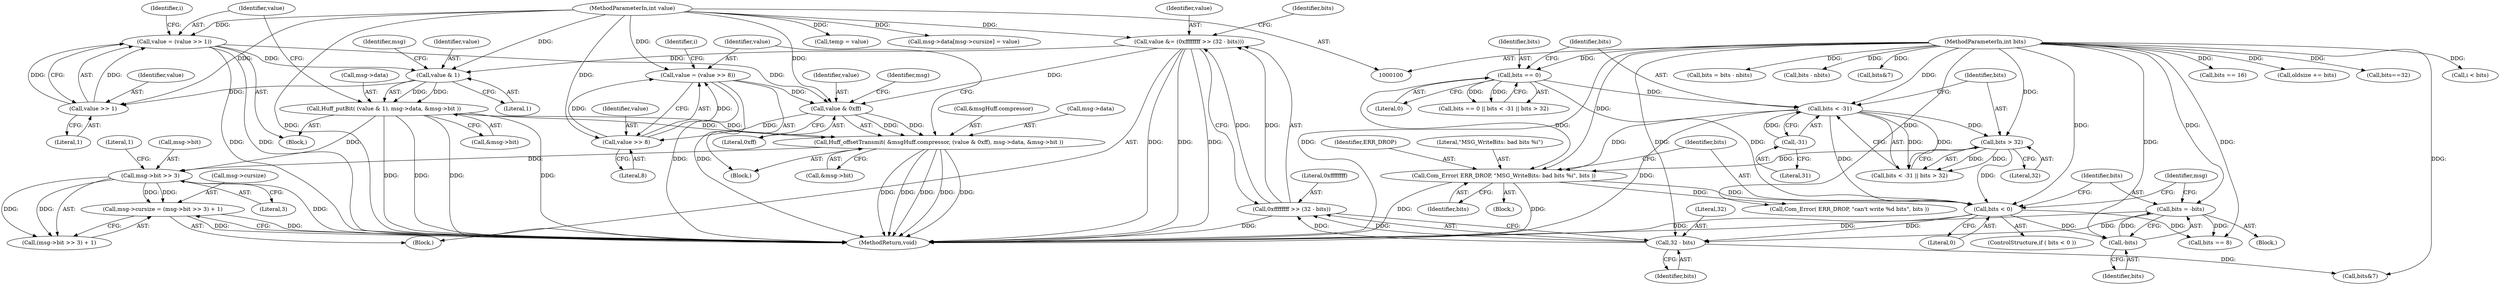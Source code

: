 digraph "0_ioq3_d2b1d124d4055c2fcbe5126863487c52fd58cca1_5@pointer" {
"1000331" [label="(Call,msg->cursize = (msg->bit >> 3) + 1)"];
"1000336" [label="(Call,msg->bit >> 3)"];
"1000311" [label="(Call,Huff_offsetTransmit( &msgHuff.compressor, (value & 0xff), msg->data, &msg->bit ))"];
"1000316" [label="(Call,value & 0xff)"];
"1000287" [label="(Call,value = (value >> 1))"];
"1000289" [label="(Call,value >> 1)"];
"1000277" [label="(Call,value & 1)"];
"1000248" [label="(Call,value &= (0xffffffff >> (32 - bits)))"];
"1000102" [label="(MethodParameterIn,int value)"];
"1000250" [label="(Call,0xffffffff >> (32 - bits))"];
"1000252" [label="(Call,32 - bits)"];
"1000149" [label="(Call,bits = -bits)"];
"1000151" [label="(Call,-bits)"];
"1000145" [label="(Call,bits < 0)"];
"1000132" [label="(Call,bits < -31)"];
"1000128" [label="(Call,bits == 0)"];
"1000103" [label="(MethodParameterIn,int bits)"];
"1000134" [label="(Call,-31)"];
"1000140" [label="(Call,Com_Error( ERR_DROP, \"MSG_WriteBits: bad bits %i\", bits ))"];
"1000136" [label="(Call,bits > 32)"];
"1000326" [label="(Call,value = (value >> 8))"];
"1000328" [label="(Call,value >> 8)"];
"1000276" [label="(Call,Huff_putBit( (value & 1), msg->data, &msg->bit ))"];
"1000141" [label="(Identifier,ERR_DROP)"];
"1000287" [label="(Call,value = (value >> 1))"];
"1000129" [label="(Identifier,bits)"];
"1000277" [label="(Call,value & 1)"];
"1000184" [label="(Call,bits == 16)"];
"1000330" [label="(Literal,8)"];
"1000327" [label="(Identifier,value)"];
"1000152" [label="(Identifier,bits)"];
"1000254" [label="(Identifier,bits)"];
"1000139" [label="(Block,)"];
"1000159" [label="(Call,bits == 8)"];
"1000242" [label="(Call,Com_Error( ERR_DROP, \"can't write %d bits\", bits ))"];
"1000335" [label="(Call,(msg->bit >> 3) + 1)"];
"1000336" [label="(Call,msg->bit >> 3)"];
"1000341" [label="(Literal,1)"];
"1000106" [label="(Call,oldsize += bits)"];
"1000328" [label="(Call,value >> 8)"];
"1000138" [label="(Literal,32)"];
"1000326" [label="(Call,value = (value >> 8))"];
"1000140" [label="(Call,Com_Error( ERR_DROP, \"MSG_WriteBits: bad bits %i\", bits ))"];
"1000215" [label="(Call,bits==32)"];
"1000103" [label="(MethodParameterIn,int bits)"];
"1000320" [label="(Identifier,msg)"];
"1000281" [label="(Identifier,msg)"];
"1000251" [label="(Literal,0xffffffff)"];
"1000274" [label="(Identifier,i)"];
"1000248" [label="(Call,value &= (0xffffffff >> (32 - bits)))"];
"1000137" [label="(Identifier,bits)"];
"1000288" [label="(Identifier,value)"];
"1000318" [label="(Literal,0xff)"];
"1000147" [label="(Literal,0)"];
"1000146" [label="(Identifier,bits)"];
"1000127" [label="(Call,bits == 0 || bits < -31 || bits > 32)"];
"1000342" [label="(MethodReturn,void)"];
"1000311" [label="(Call,Huff_offsetTransmit( &msgHuff.compressor, (value & 0xff), msg->data, &msg->bit ))"];
"1000304" [label="(Call,i < bits)"];
"1000292" [label="(Call,bits = bits - nbits)"];
"1000275" [label="(Block,)"];
"1000143" [label="(Identifier,bits)"];
"1000331" [label="(Call,msg->cursize = (msg->bit >> 3) + 1)"];
"1000337" [label="(Call,msg->bit)"];
"1000128" [label="(Call,bits == 0)"];
"1000134" [label="(Call,-31)"];
"1000322" [label="(Call,&msg->bit)"];
"1000280" [label="(Call,msg->data)"];
"1000290" [label="(Identifier,value)"];
"1000144" [label="(ControlStructure,if ( bits < 0 ))"];
"1000150" [label="(Identifier,bits)"];
"1000316" [label="(Call,value & 0xff)"];
"1000252" [label="(Call,32 - bits)"];
"1000283" [label="(Call,&msg->bit)"];
"1000289" [label="(Call,value >> 1)"];
"1000151" [label="(Call,-bits)"];
"1000294" [label="(Call,bits - nbits)"];
"1000340" [label="(Literal,3)"];
"1000332" [label="(Call,msg->cursize)"];
"1000257" [label="(Identifier,bits)"];
"1000249" [label="(Identifier,value)"];
"1000131" [label="(Call,bits < -31 || bits > 32)"];
"1000132" [label="(Call,bits < -31)"];
"1000278" [label="(Identifier,value)"];
"1000148" [label="(Block,)"];
"1000279" [label="(Literal,1)"];
"1000256" [label="(Call,bits&7)"];
"1000145" [label="(Call,bits < 0)"];
"1000142" [label="(Literal,\"MSG_WriteBits: bad bits %i\")"];
"1000135" [label="(Literal,31)"];
"1000130" [label="(Literal,0)"];
"1000312" [label="(Call,&msgHuff.compressor)"];
"1000250" [label="(Call,0xffffffff >> (32 - bits))"];
"1000308" [label="(Identifier,i)"];
"1000149" [label="(Call,bits = -bits)"];
"1000102" [label="(MethodParameterIn,int value)"];
"1000253" [label="(Literal,32)"];
"1000291" [label="(Literal,1)"];
"1000317" [label="(Identifier,value)"];
"1000329" [label="(Identifier,value)"];
"1000189" [label="(Call,temp = value)"];
"1000276" [label="(Call,Huff_putBit( (value & 1), msg->data, &msg->bit ))"];
"1000163" [label="(Call,msg->data[msg->cursize] = value)"];
"1000310" [label="(Block,)"];
"1000136" [label="(Call,bits > 32)"];
"1000247" [label="(Block,)"];
"1000155" [label="(Identifier,msg)"];
"1000319" [label="(Call,msg->data)"];
"1000133" [label="(Identifier,bits)"];
"1000263" [label="(Call,bits&7)"];
"1000331" -> "1000247"  [label="AST: "];
"1000331" -> "1000335"  [label="CFG: "];
"1000332" -> "1000331"  [label="AST: "];
"1000335" -> "1000331"  [label="AST: "];
"1000342" -> "1000331"  [label="CFG: "];
"1000331" -> "1000342"  [label="DDG: "];
"1000331" -> "1000342"  [label="DDG: "];
"1000336" -> "1000331"  [label="DDG: "];
"1000336" -> "1000331"  [label="DDG: "];
"1000336" -> "1000335"  [label="AST: "];
"1000336" -> "1000340"  [label="CFG: "];
"1000337" -> "1000336"  [label="AST: "];
"1000340" -> "1000336"  [label="AST: "];
"1000341" -> "1000336"  [label="CFG: "];
"1000336" -> "1000342"  [label="DDG: "];
"1000336" -> "1000335"  [label="DDG: "];
"1000336" -> "1000335"  [label="DDG: "];
"1000311" -> "1000336"  [label="DDG: "];
"1000276" -> "1000336"  [label="DDG: "];
"1000311" -> "1000310"  [label="AST: "];
"1000311" -> "1000322"  [label="CFG: "];
"1000312" -> "1000311"  [label="AST: "];
"1000316" -> "1000311"  [label="AST: "];
"1000319" -> "1000311"  [label="AST: "];
"1000322" -> "1000311"  [label="AST: "];
"1000327" -> "1000311"  [label="CFG: "];
"1000311" -> "1000342"  [label="DDG: "];
"1000311" -> "1000342"  [label="DDG: "];
"1000311" -> "1000342"  [label="DDG: "];
"1000311" -> "1000342"  [label="DDG: "];
"1000311" -> "1000342"  [label="DDG: "];
"1000316" -> "1000311"  [label="DDG: "];
"1000316" -> "1000311"  [label="DDG: "];
"1000276" -> "1000311"  [label="DDG: "];
"1000276" -> "1000311"  [label="DDG: "];
"1000316" -> "1000318"  [label="CFG: "];
"1000317" -> "1000316"  [label="AST: "];
"1000318" -> "1000316"  [label="AST: "];
"1000320" -> "1000316"  [label="CFG: "];
"1000287" -> "1000316"  [label="DDG: "];
"1000326" -> "1000316"  [label="DDG: "];
"1000248" -> "1000316"  [label="DDG: "];
"1000102" -> "1000316"  [label="DDG: "];
"1000316" -> "1000328"  [label="DDG: "];
"1000287" -> "1000275"  [label="AST: "];
"1000287" -> "1000289"  [label="CFG: "];
"1000288" -> "1000287"  [label="AST: "];
"1000289" -> "1000287"  [label="AST: "];
"1000274" -> "1000287"  [label="CFG: "];
"1000287" -> "1000342"  [label="DDG: "];
"1000287" -> "1000342"  [label="DDG: "];
"1000287" -> "1000277"  [label="DDG: "];
"1000289" -> "1000287"  [label="DDG: "];
"1000289" -> "1000287"  [label="DDG: "];
"1000102" -> "1000287"  [label="DDG: "];
"1000289" -> "1000291"  [label="CFG: "];
"1000290" -> "1000289"  [label="AST: "];
"1000291" -> "1000289"  [label="AST: "];
"1000277" -> "1000289"  [label="DDG: "];
"1000102" -> "1000289"  [label="DDG: "];
"1000277" -> "1000276"  [label="AST: "];
"1000277" -> "1000279"  [label="CFG: "];
"1000278" -> "1000277"  [label="AST: "];
"1000279" -> "1000277"  [label="AST: "];
"1000281" -> "1000277"  [label="CFG: "];
"1000277" -> "1000276"  [label="DDG: "];
"1000277" -> "1000276"  [label="DDG: "];
"1000248" -> "1000277"  [label="DDG: "];
"1000102" -> "1000277"  [label="DDG: "];
"1000248" -> "1000247"  [label="AST: "];
"1000248" -> "1000250"  [label="CFG: "];
"1000249" -> "1000248"  [label="AST: "];
"1000250" -> "1000248"  [label="AST: "];
"1000257" -> "1000248"  [label="CFG: "];
"1000248" -> "1000342"  [label="DDG: "];
"1000248" -> "1000342"  [label="DDG: "];
"1000248" -> "1000342"  [label="DDG: "];
"1000102" -> "1000248"  [label="DDG: "];
"1000250" -> "1000248"  [label="DDG: "];
"1000250" -> "1000248"  [label="DDG: "];
"1000102" -> "1000100"  [label="AST: "];
"1000102" -> "1000342"  [label="DDG: "];
"1000102" -> "1000163"  [label="DDG: "];
"1000102" -> "1000189"  [label="DDG: "];
"1000102" -> "1000326"  [label="DDG: "];
"1000102" -> "1000328"  [label="DDG: "];
"1000250" -> "1000252"  [label="CFG: "];
"1000251" -> "1000250"  [label="AST: "];
"1000252" -> "1000250"  [label="AST: "];
"1000250" -> "1000342"  [label="DDG: "];
"1000252" -> "1000250"  [label="DDG: "];
"1000252" -> "1000250"  [label="DDG: "];
"1000252" -> "1000254"  [label="CFG: "];
"1000253" -> "1000252"  [label="AST: "];
"1000254" -> "1000252"  [label="AST: "];
"1000149" -> "1000252"  [label="DDG: "];
"1000145" -> "1000252"  [label="DDG: "];
"1000103" -> "1000252"  [label="DDG: "];
"1000252" -> "1000256"  [label="DDG: "];
"1000149" -> "1000148"  [label="AST: "];
"1000149" -> "1000151"  [label="CFG: "];
"1000150" -> "1000149"  [label="AST: "];
"1000151" -> "1000149"  [label="AST: "];
"1000155" -> "1000149"  [label="CFG: "];
"1000149" -> "1000342"  [label="DDG: "];
"1000151" -> "1000149"  [label="DDG: "];
"1000103" -> "1000149"  [label="DDG: "];
"1000149" -> "1000159"  [label="DDG: "];
"1000151" -> "1000152"  [label="CFG: "];
"1000152" -> "1000151"  [label="AST: "];
"1000145" -> "1000151"  [label="DDG: "];
"1000103" -> "1000151"  [label="DDG: "];
"1000145" -> "1000144"  [label="AST: "];
"1000145" -> "1000147"  [label="CFG: "];
"1000146" -> "1000145"  [label="AST: "];
"1000147" -> "1000145"  [label="AST: "];
"1000150" -> "1000145"  [label="CFG: "];
"1000155" -> "1000145"  [label="CFG: "];
"1000145" -> "1000342"  [label="DDG: "];
"1000132" -> "1000145"  [label="DDG: "];
"1000140" -> "1000145"  [label="DDG: "];
"1000136" -> "1000145"  [label="DDG: "];
"1000128" -> "1000145"  [label="DDG: "];
"1000103" -> "1000145"  [label="DDG: "];
"1000145" -> "1000159"  [label="DDG: "];
"1000132" -> "1000131"  [label="AST: "];
"1000132" -> "1000134"  [label="CFG: "];
"1000133" -> "1000132"  [label="AST: "];
"1000134" -> "1000132"  [label="AST: "];
"1000137" -> "1000132"  [label="CFG: "];
"1000131" -> "1000132"  [label="CFG: "];
"1000132" -> "1000342"  [label="DDG: "];
"1000132" -> "1000131"  [label="DDG: "];
"1000132" -> "1000131"  [label="DDG: "];
"1000128" -> "1000132"  [label="DDG: "];
"1000103" -> "1000132"  [label="DDG: "];
"1000134" -> "1000132"  [label="DDG: "];
"1000132" -> "1000136"  [label="DDG: "];
"1000132" -> "1000140"  [label="DDG: "];
"1000128" -> "1000127"  [label="AST: "];
"1000128" -> "1000130"  [label="CFG: "];
"1000129" -> "1000128"  [label="AST: "];
"1000130" -> "1000128"  [label="AST: "];
"1000133" -> "1000128"  [label="CFG: "];
"1000127" -> "1000128"  [label="CFG: "];
"1000128" -> "1000127"  [label="DDG: "];
"1000128" -> "1000127"  [label="DDG: "];
"1000103" -> "1000128"  [label="DDG: "];
"1000128" -> "1000140"  [label="DDG: "];
"1000103" -> "1000100"  [label="AST: "];
"1000103" -> "1000342"  [label="DDG: "];
"1000103" -> "1000106"  [label="DDG: "];
"1000103" -> "1000136"  [label="DDG: "];
"1000103" -> "1000140"  [label="DDG: "];
"1000103" -> "1000159"  [label="DDG: "];
"1000103" -> "1000184"  [label="DDG: "];
"1000103" -> "1000215"  [label="DDG: "];
"1000103" -> "1000242"  [label="DDG: "];
"1000103" -> "1000256"  [label="DDG: "];
"1000103" -> "1000263"  [label="DDG: "];
"1000103" -> "1000292"  [label="DDG: "];
"1000103" -> "1000294"  [label="DDG: "];
"1000103" -> "1000304"  [label="DDG: "];
"1000134" -> "1000135"  [label="CFG: "];
"1000135" -> "1000134"  [label="AST: "];
"1000140" -> "1000139"  [label="AST: "];
"1000140" -> "1000143"  [label="CFG: "];
"1000141" -> "1000140"  [label="AST: "];
"1000142" -> "1000140"  [label="AST: "];
"1000143" -> "1000140"  [label="AST: "];
"1000146" -> "1000140"  [label="CFG: "];
"1000140" -> "1000342"  [label="DDG: "];
"1000140" -> "1000342"  [label="DDG: "];
"1000136" -> "1000140"  [label="DDG: "];
"1000140" -> "1000242"  [label="DDG: "];
"1000136" -> "1000131"  [label="AST: "];
"1000136" -> "1000138"  [label="CFG: "];
"1000137" -> "1000136"  [label="AST: "];
"1000138" -> "1000136"  [label="AST: "];
"1000131" -> "1000136"  [label="CFG: "];
"1000136" -> "1000131"  [label="DDG: "];
"1000136" -> "1000131"  [label="DDG: "];
"1000326" -> "1000310"  [label="AST: "];
"1000326" -> "1000328"  [label="CFG: "];
"1000327" -> "1000326"  [label="AST: "];
"1000328" -> "1000326"  [label="AST: "];
"1000308" -> "1000326"  [label="CFG: "];
"1000326" -> "1000342"  [label="DDG: "];
"1000326" -> "1000342"  [label="DDG: "];
"1000328" -> "1000326"  [label="DDG: "];
"1000328" -> "1000326"  [label="DDG: "];
"1000328" -> "1000330"  [label="CFG: "];
"1000329" -> "1000328"  [label="AST: "];
"1000330" -> "1000328"  [label="AST: "];
"1000276" -> "1000275"  [label="AST: "];
"1000276" -> "1000283"  [label="CFG: "];
"1000280" -> "1000276"  [label="AST: "];
"1000283" -> "1000276"  [label="AST: "];
"1000288" -> "1000276"  [label="CFG: "];
"1000276" -> "1000342"  [label="DDG: "];
"1000276" -> "1000342"  [label="DDG: "];
"1000276" -> "1000342"  [label="DDG: "];
"1000276" -> "1000342"  [label="DDG: "];
}
